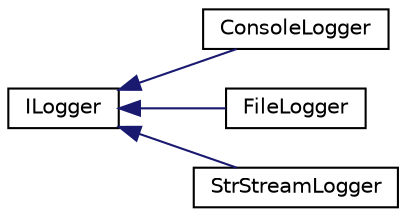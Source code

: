 digraph "Graphical Class Hierarchy"
{
 // LATEX_PDF_SIZE
  edge [fontname="Helvetica",fontsize="10",labelfontname="Helvetica",labelfontsize="10"];
  node [fontname="Helvetica",fontsize="10",shape=record];
  rankdir="LR";
  Node0 [label="ILogger",height=0.2,width=0.4,color="black", fillcolor="white", style="filled",URL="$class_i_logger.html",tooltip=" "];
  Node0 -> Node1 [dir="back",color="midnightblue",fontsize="10",style="solid",fontname="Helvetica"];
  Node1 [label="ConsoleLogger",height=0.2,width=0.4,color="black", fillcolor="white", style="filled",URL="$class_console_logger.html",tooltip=" "];
  Node0 -> Node2 [dir="back",color="midnightblue",fontsize="10",style="solid",fontname="Helvetica"];
  Node2 [label="FileLogger",height=0.2,width=0.4,color="black", fillcolor="white", style="filled",URL="$class_file_logger.html",tooltip=" "];
  Node0 -> Node3 [dir="back",color="midnightblue",fontsize="10",style="solid",fontname="Helvetica"];
  Node3 [label="StrStreamLogger",height=0.2,width=0.4,color="black", fillcolor="white", style="filled",URL="$class_str_stream_logger.html",tooltip=" "];
}
